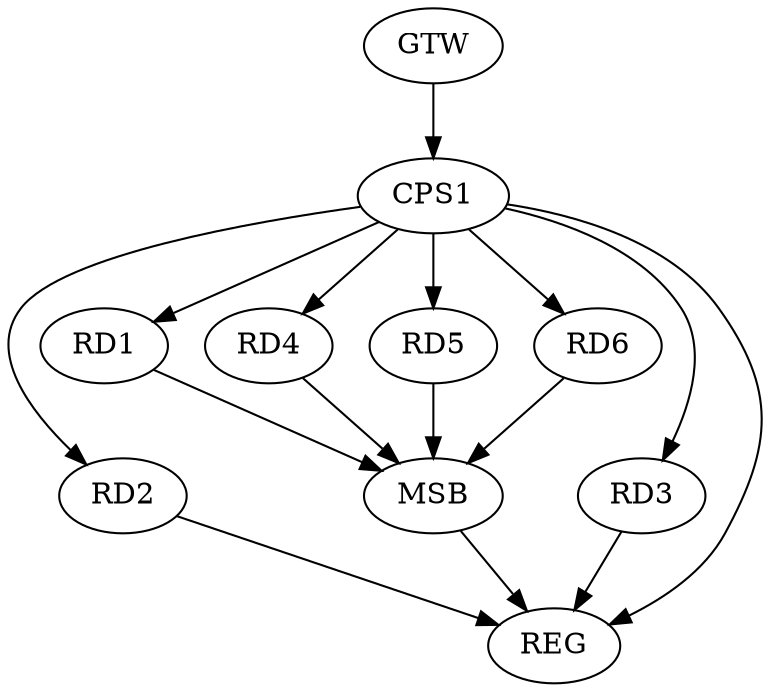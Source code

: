 strict digraph G {
  RD1 [ label="RD1" ];
  RD2 [ label="RD2" ];
  RD3 [ label="RD3" ];
  RD4 [ label="RD4" ];
  RD5 [ label="RD5" ];
  RD6 [ label="RD6" ];
  CPS1 [ label="CPS1" ];
  GTW [ label="GTW" ];
  REG [ label="REG" ];
  MSB [ label="MSB" ];
  CPS1 -> RD1;
  CPS1 -> RD2;
  CPS1 -> RD3;
  CPS1 -> RD4;
  CPS1 -> RD5;
  CPS1 -> RD6;
  GTW -> CPS1;
  RD2 -> REG;
  RD3 -> REG;
  CPS1 -> REG;
  RD1 -> MSB;
  MSB -> REG;
  RD4 -> MSB;
  RD5 -> MSB;
  RD6 -> MSB;
}
